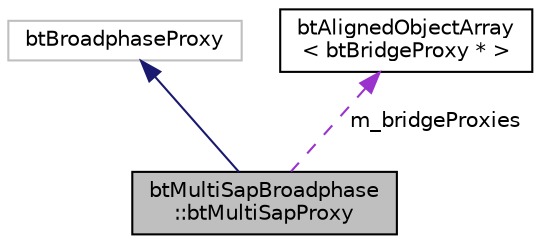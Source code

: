digraph "btMultiSapBroadphase::btMultiSapProxy"
{
  edge [fontname="Helvetica",fontsize="10",labelfontname="Helvetica",labelfontsize="10"];
  node [fontname="Helvetica",fontsize="10",shape=record];
  Node1 [label="btMultiSapBroadphase\l::btMultiSapProxy",height=0.2,width=0.4,color="black", fillcolor="grey75", style="filled", fontcolor="black"];
  Node2 -> Node1 [dir="back",color="midnightblue",fontsize="10",style="solid",fontname="Helvetica"];
  Node2 [label="btBroadphaseProxy",height=0.2,width=0.4,color="grey75", fillcolor="white", style="filled"];
  Node3 -> Node1 [dir="back",color="darkorchid3",fontsize="10",style="dashed",label=" m_bridgeProxies" ,fontname="Helvetica"];
  Node3 [label="btAlignedObjectArray\l\< btBridgeProxy * \>",height=0.2,width=0.4,color="black", fillcolor="white", style="filled",URL="$classbt_aligned_object_array.html"];
}
